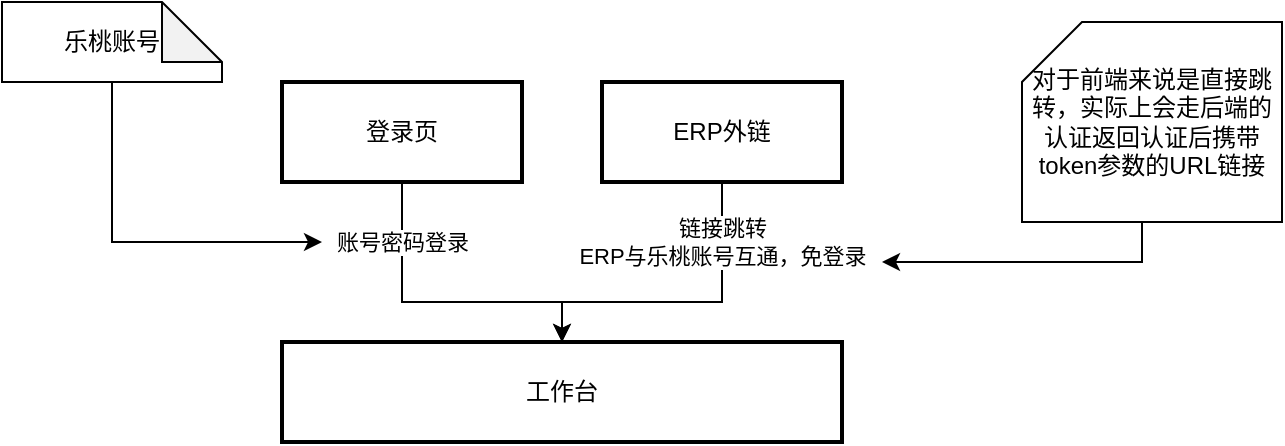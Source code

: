 <mxfile version="20.0.1" type="github" pages="2">
  <diagram id="Q7MyJe70ai9-6Z1EUdAv" name="登录页">
    <mxGraphModel dx="1426" dy="794" grid="1" gridSize="10" guides="1" tooltips="1" connect="1" arrows="1" fold="1" page="1" pageScale="1" pageWidth="827" pageHeight="1169" math="0" shadow="0">
      <root>
        <mxCell id="0" />
        <mxCell id="1" parent="0" />
        <mxCell id="QjhQn0Ivsydmfb3ZoHNR-7" value="" style="edgeStyle=orthogonalEdgeStyle;rounded=0;orthogonalLoop=1;jettySize=auto;html=1;" edge="1" parent="1" source="QjhQn0Ivsydmfb3ZoHNR-3" target="QjhQn0Ivsydmfb3ZoHNR-6">
          <mxGeometry relative="1" as="geometry">
            <Array as="points">
              <mxPoint x="230" y="190" />
              <mxPoint x="310" y="190" />
            </Array>
          </mxGeometry>
        </mxCell>
        <mxCell id="QjhQn0Ivsydmfb3ZoHNR-9" value="账号密码登录" style="edgeLabel;html=1;align=center;verticalAlign=middle;resizable=0;points=[];" vertex="1" connectable="0" parent="QjhQn0Ivsydmfb3ZoHNR-7">
          <mxGeometry x="-0.787" y="-1" relative="1" as="geometry">
            <mxPoint x="1" y="13" as="offset" />
          </mxGeometry>
        </mxCell>
        <mxCell id="QjhQn0Ivsydmfb3ZoHNR-3" value="登录页" style="whiteSpace=wrap;html=1;strokeWidth=2;" vertex="1" parent="1">
          <mxGeometry x="170" y="80" width="120" height="50" as="geometry" />
        </mxCell>
        <mxCell id="QjhQn0Ivsydmfb3ZoHNR-8" style="edgeStyle=orthogonalEdgeStyle;rounded=0;orthogonalLoop=1;jettySize=auto;html=1;exitX=0.5;exitY=1;exitDx=0;exitDy=0;entryX=0.5;entryY=0;entryDx=0;entryDy=0;" edge="1" parent="1" source="QjhQn0Ivsydmfb3ZoHNR-5" target="QjhQn0Ivsydmfb3ZoHNR-6">
          <mxGeometry relative="1" as="geometry">
            <Array as="points">
              <mxPoint x="390" y="190" />
              <mxPoint x="310" y="190" />
            </Array>
          </mxGeometry>
        </mxCell>
        <mxCell id="QjhQn0Ivsydmfb3ZoHNR-10" value="链接跳转&lt;br&gt;ERP与乐桃账号互通，免登录" style="edgeLabel;html=1;align=center;verticalAlign=middle;resizable=0;points=[];" vertex="1" connectable="0" parent="QjhQn0Ivsydmfb3ZoHNR-8">
          <mxGeometry x="-0.75" y="-2" relative="1" as="geometry">
            <mxPoint x="2" y="10" as="offset" />
          </mxGeometry>
        </mxCell>
        <mxCell id="QjhQn0Ivsydmfb3ZoHNR-5" value="ERP外链" style="whiteSpace=wrap;html=1;strokeWidth=2;" vertex="1" parent="1">
          <mxGeometry x="330" y="80" width="120" height="50" as="geometry" />
        </mxCell>
        <mxCell id="QjhQn0Ivsydmfb3ZoHNR-6" value="工作台" style="whiteSpace=wrap;html=1;strokeWidth=2;" vertex="1" parent="1">
          <mxGeometry x="170" y="210" width="280" height="50" as="geometry" />
        </mxCell>
        <mxCell id="QjhQn0Ivsydmfb3ZoHNR-13" value="" style="edgeStyle=orthogonalEdgeStyle;rounded=0;orthogonalLoop=1;jettySize=auto;html=1;exitX=0.5;exitY=1;exitDx=0;exitDy=0;exitPerimeter=0;" edge="1" parent="1" source="QjhQn0Ivsydmfb3ZoHNR-15">
          <mxGeometry relative="1" as="geometry">
            <mxPoint x="90" y="90" as="sourcePoint" />
            <mxPoint x="190" y="160" as="targetPoint" />
            <Array as="points">
              <mxPoint x="85" y="160" />
            </Array>
          </mxGeometry>
        </mxCell>
        <mxCell id="QjhQn0Ivsydmfb3ZoHNR-15" value="乐桃账号" style="shape=note;whiteSpace=wrap;html=1;backgroundOutline=1;darkOpacity=0.05;" vertex="1" parent="1">
          <mxGeometry x="30" y="40" width="110" height="40" as="geometry" />
        </mxCell>
        <mxCell id="QjhQn0Ivsydmfb3ZoHNR-21" value="" style="edgeStyle=orthogonalEdgeStyle;rounded=0;orthogonalLoop=1;jettySize=auto;html=1;" edge="1" parent="1" source="QjhQn0Ivsydmfb3ZoHNR-19">
          <mxGeometry relative="1" as="geometry">
            <mxPoint x="470" y="170" as="targetPoint" />
            <Array as="points">
              <mxPoint x="600" y="170" />
            </Array>
          </mxGeometry>
        </mxCell>
        <mxCell id="QjhQn0Ivsydmfb3ZoHNR-19" value="对于前端来说是直接跳转，实际上会走后端的认证返回认证后携带token参数的URL链接" style="shape=card;whiteSpace=wrap;html=1;" vertex="1" parent="1">
          <mxGeometry x="540" y="50" width="130" height="100" as="geometry" />
        </mxCell>
      </root>
    </mxGraphModel>
  </diagram>
  <diagram id="PGGU8aGgXXVMCRwF5fqa" name="工作台">
    <mxGraphModel dx="1426" dy="794" grid="1" gridSize="10" guides="1" tooltips="1" connect="1" arrows="1" fold="1" page="1" pageScale="1" pageWidth="827" pageHeight="1169" math="0" shadow="0">
      <root>
        <mxCell id="0" />
        <mxCell id="1" parent="0" />
      </root>
    </mxGraphModel>
  </diagram>
</mxfile>
